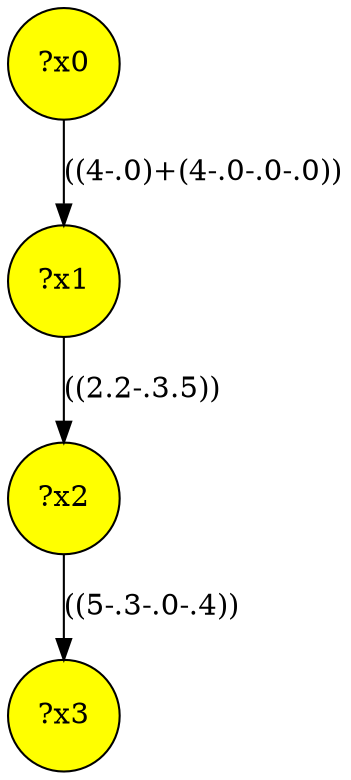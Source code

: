 digraph g {
	x0 [fillcolor="yellow", style="filled," shape=circle, label="?x0"];
	x1 [fillcolor="yellow", style="filled," shape=circle, label="?x1"];
	x2 [fillcolor="yellow", style="filled," shape=circle, label="?x2"];
	x3 [fillcolor="yellow", style="filled," shape=circle, label="?x3"];
	x0 -> x1 [label="((4-.0)+(4-.0-.0-.0))"];
	x1 -> x2 [label="((2.2-.3.5))"];
	x2 -> x3 [label="((5-.3-.0-.4))"];
}
